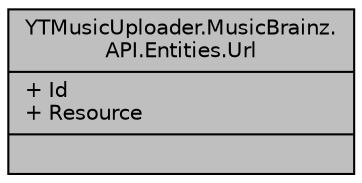 digraph "YTMusicUploader.MusicBrainz.API.Entities.Url"
{
 // LATEX_PDF_SIZE
  edge [fontname="Helvetica",fontsize="10",labelfontname="Helvetica",labelfontsize="10"];
  node [fontname="Helvetica",fontsize="10",shape=record];
  Node1 [label="{YTMusicUploader.MusicBrainz.\lAPI.Entities.Url\n|+ Id\l+ Resource\l|}",height=0.2,width=0.4,color="black", fillcolor="grey75", style="filled", fontcolor="black",tooltip="A URL in MusicBrainz is a specific entity representing a regular internet Uniform Resource Locator."];
}
